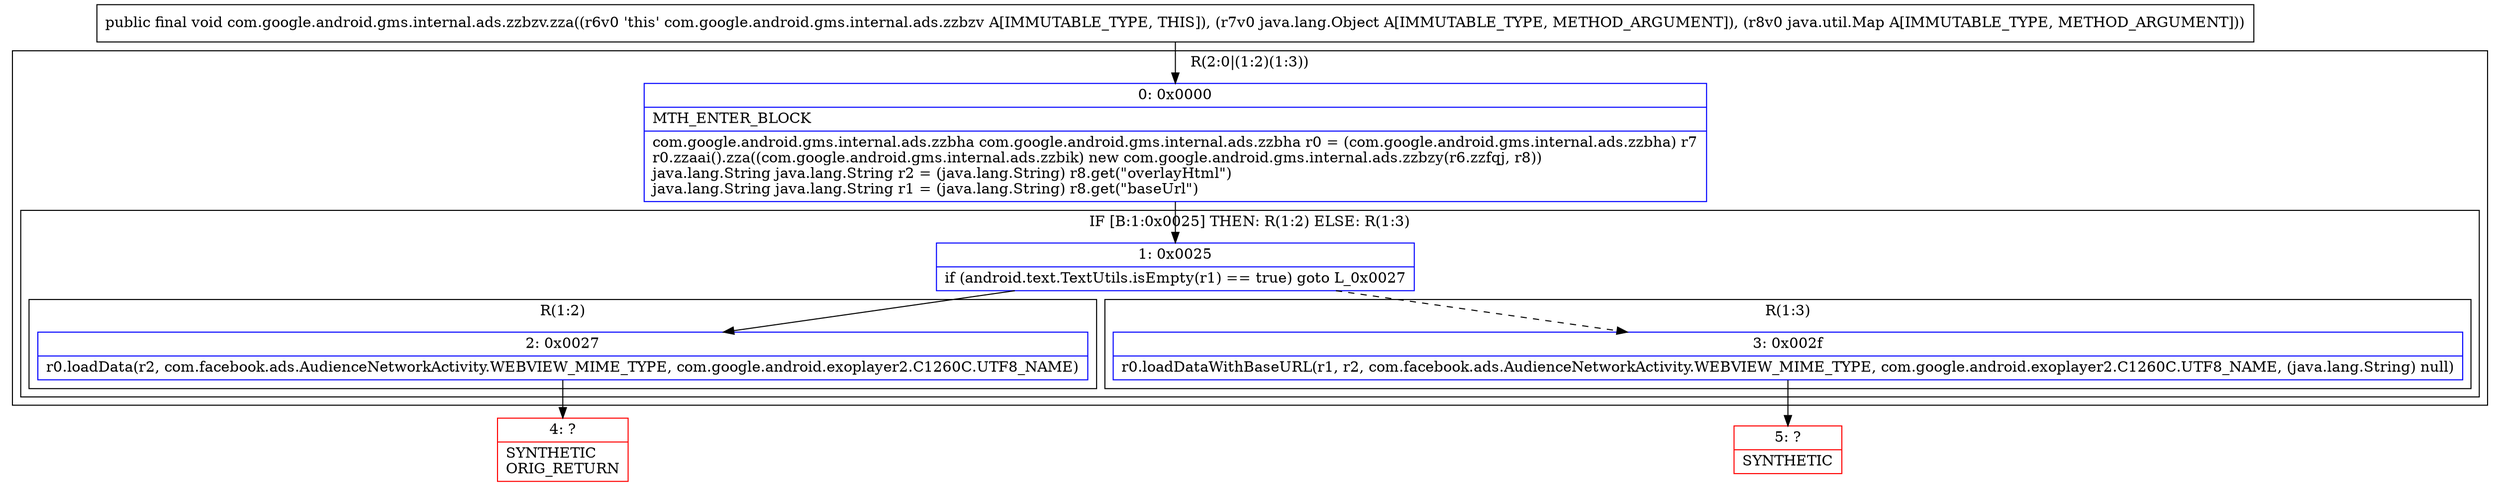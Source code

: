 digraph "CFG forcom.google.android.gms.internal.ads.zzbzv.zza(Ljava\/lang\/Object;Ljava\/util\/Map;)V" {
subgraph cluster_Region_261714389 {
label = "R(2:0|(1:2)(1:3))";
node [shape=record,color=blue];
Node_0 [shape=record,label="{0\:\ 0x0000|MTH_ENTER_BLOCK\l|com.google.android.gms.internal.ads.zzbha com.google.android.gms.internal.ads.zzbha r0 = (com.google.android.gms.internal.ads.zzbha) r7\lr0.zzaai().zza((com.google.android.gms.internal.ads.zzbik) new com.google.android.gms.internal.ads.zzbzy(r6.zzfqj, r8))\ljava.lang.String java.lang.String r2 = (java.lang.String) r8.get(\"overlayHtml\")\ljava.lang.String java.lang.String r1 = (java.lang.String) r8.get(\"baseUrl\")\l}"];
subgraph cluster_IfRegion_1408298353 {
label = "IF [B:1:0x0025] THEN: R(1:2) ELSE: R(1:3)";
node [shape=record,color=blue];
Node_1 [shape=record,label="{1\:\ 0x0025|if (android.text.TextUtils.isEmpty(r1) == true) goto L_0x0027\l}"];
subgraph cluster_Region_285020418 {
label = "R(1:2)";
node [shape=record,color=blue];
Node_2 [shape=record,label="{2\:\ 0x0027|r0.loadData(r2, com.facebook.ads.AudienceNetworkActivity.WEBVIEW_MIME_TYPE, com.google.android.exoplayer2.C1260C.UTF8_NAME)\l}"];
}
subgraph cluster_Region_412853891 {
label = "R(1:3)";
node [shape=record,color=blue];
Node_3 [shape=record,label="{3\:\ 0x002f|r0.loadDataWithBaseURL(r1, r2, com.facebook.ads.AudienceNetworkActivity.WEBVIEW_MIME_TYPE, com.google.android.exoplayer2.C1260C.UTF8_NAME, (java.lang.String) null)\l}"];
}
}
}
Node_4 [shape=record,color=red,label="{4\:\ ?|SYNTHETIC\lORIG_RETURN\l}"];
Node_5 [shape=record,color=red,label="{5\:\ ?|SYNTHETIC\l}"];
MethodNode[shape=record,label="{public final void com.google.android.gms.internal.ads.zzbzv.zza((r6v0 'this' com.google.android.gms.internal.ads.zzbzv A[IMMUTABLE_TYPE, THIS]), (r7v0 java.lang.Object A[IMMUTABLE_TYPE, METHOD_ARGUMENT]), (r8v0 java.util.Map A[IMMUTABLE_TYPE, METHOD_ARGUMENT])) }"];
MethodNode -> Node_0;
Node_0 -> Node_1;
Node_1 -> Node_2;
Node_1 -> Node_3[style=dashed];
Node_2 -> Node_4;
Node_3 -> Node_5;
}

